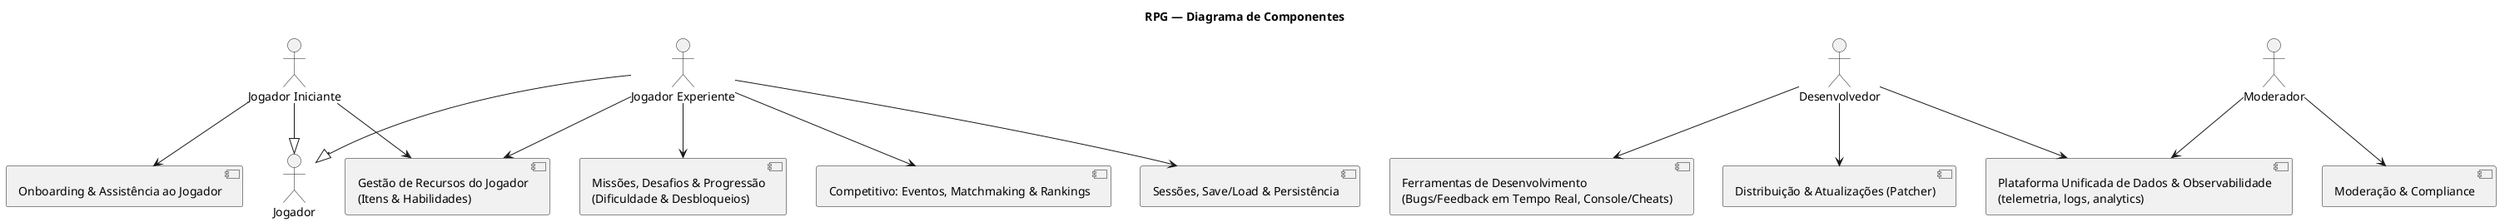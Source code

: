 @startuml componentes-rpg
title RPG — Diagrama de Componentes
top to bottom direction
'skinparam linetype ortho

' Atores
actor Jogador
actor "Jogador Iniciante" as JogadorIniciante
actor "Jogador Experiente" as JogadorExperiente
actor Desenvolvedor
actor Moderador

' Herança de atores (mesma do diagrama de casos de uso)
JogadorIniciante --|> Jogador
JogadorExperiente --|> Jogador

' Componentes (condensados)
component "Onboarding & Assistência ao Jogador" as C_Onboarding
component "Gestão de Recursos do Jogador\n(Itens & Habilidades)" as C_Recursos
component "Missões, Desafios & Progressão\n(Dificuldade & Desbloqueios)" as C_Missoes
component "Competitivo: Eventos, Matchmaking & Rankings" as C_Competitivo
component "Sessões, Save/Load & Persistência" as C_Sessoes
component "Plataforma Unificada de Dados & Observabilidade\n(telemetria, logs, analytics)" as C_Dados
component "Moderação & Compliance" as C_Moderacao
component "Ferramentas de Desenvolvimento\n(Bugs/Feedback em Tempo Real, Console/Cheats)" as C_DevTools
component "Distribuição & Atualizações (Patcher)" as C_Patcher

' Relações ator -> componente (espelhando a semântica dos casos de uso)
' Jogador Iniciante: tutorial, narrativa, guia, dicas; coletar itens e usar habilidades
JogadorIniciante --> C_Onboarding
JogadorIniciante --> C_Recursos

' Jogador Experiente: desafios, dificuldade, rankings/eventos, loads anteriores; coletar/usar
JogadorExperiente --> C_Missoes
JogadorExperiente --> C_Competitivo
JogadorExperiente --> C_Sessoes
JogadorExperiente --> C_Recursos

' Moderador: monitorar jogadores, revisar logs (inclui acesso a dados de uso)
Moderador --> C_Moderacao
Moderador --> C_Dados

' Desenvolvedor: feedback de bugs em tempo real, cheats, atualizações automáticas, acesso a dados de uso
Desenvolvedor --> C_DevTools
Desenvolvedor --> C_Patcher
Desenvolvedor --> C_Dados

@enduml
